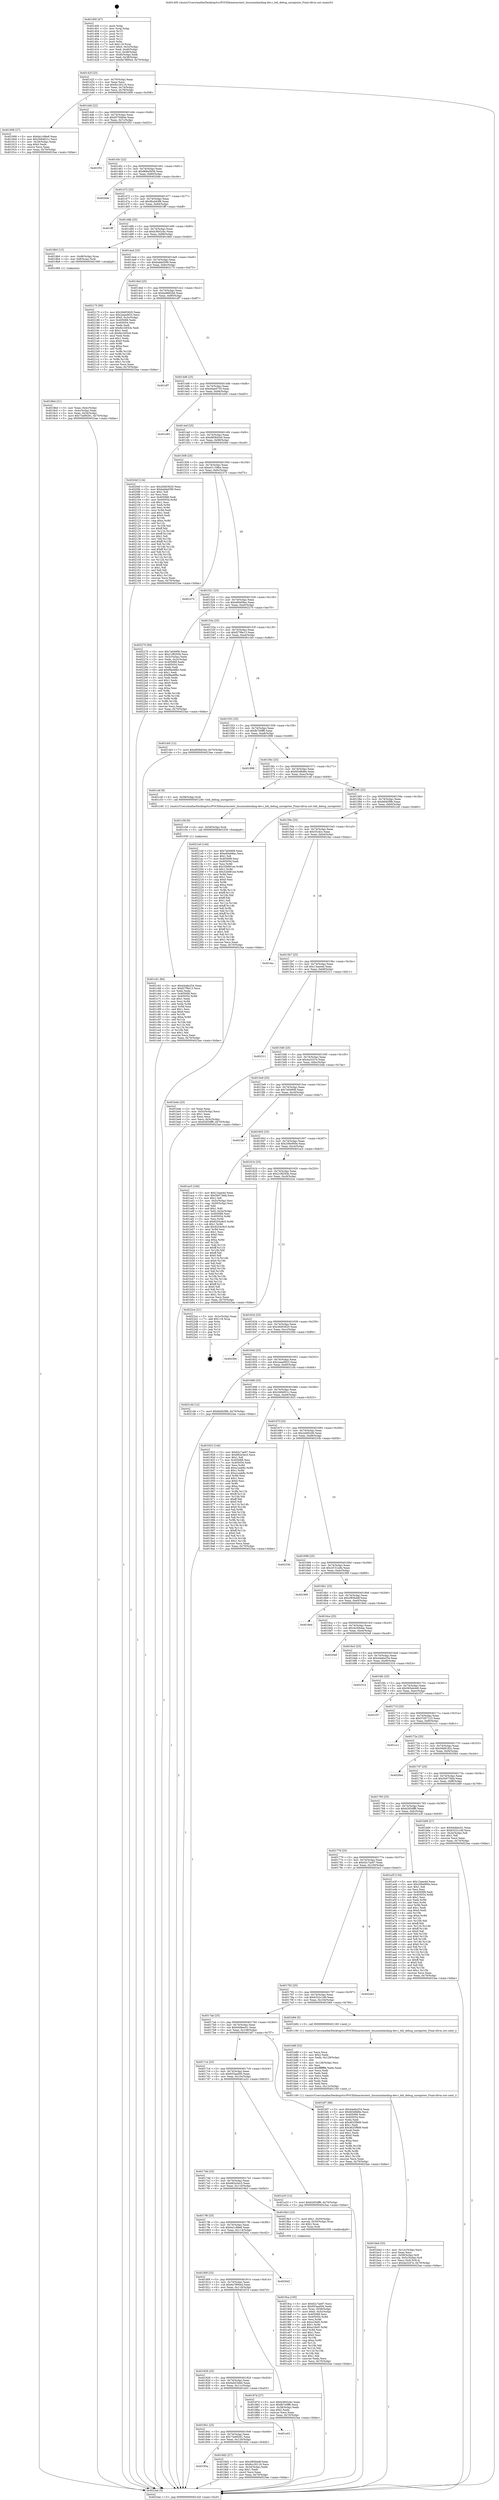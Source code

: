 digraph "0x401400" {
  label = "0x401400 (/mnt/c/Users/mathe/Desktop/tcc/POCII/binaries/extr_linuxmmbacking-dev.c_bdi_debug_unregister_Final-ollvm.out::main(0))"
  labelloc = "t"
  node[shape=record]

  Entry [label="",width=0.3,height=0.3,shape=circle,fillcolor=black,style=filled]
  "0x40142f" [label="{
     0x40142f [23]\l
     | [instrs]\l
     &nbsp;&nbsp;0x40142f \<+3\>: mov -0x70(%rbp),%eax\l
     &nbsp;&nbsp;0x401432 \<+2\>: mov %eax,%ecx\l
     &nbsp;&nbsp;0x401434 \<+6\>: sub $0x8cc30116,%ecx\l
     &nbsp;&nbsp;0x40143a \<+3\>: mov %eax,-0x74(%rbp)\l
     &nbsp;&nbsp;0x40143d \<+3\>: mov %ecx,-0x78(%rbp)\l
     &nbsp;&nbsp;0x401440 \<+6\>: je 0000000000401908 \<main+0x508\>\l
  }"]
  "0x401908" [label="{
     0x401908 [27]\l
     | [instrs]\l
     &nbsp;&nbsp;0x401908 \<+5\>: mov $0x6a1c98e8,%eax\l
     &nbsp;&nbsp;0x40190d \<+5\>: mov $0x2b84651c,%ecx\l
     &nbsp;&nbsp;0x401912 \<+3\>: mov -0x34(%rbp),%edx\l
     &nbsp;&nbsp;0x401915 \<+3\>: cmp $0x0,%edx\l
     &nbsp;&nbsp;0x401918 \<+3\>: cmove %ecx,%eax\l
     &nbsp;&nbsp;0x40191b \<+3\>: mov %eax,-0x70(%rbp)\l
     &nbsp;&nbsp;0x40191e \<+5\>: jmp 00000000004023ae \<main+0xfae\>\l
  }"]
  "0x401446" [label="{
     0x401446 [22]\l
     | [instrs]\l
     &nbsp;&nbsp;0x401446 \<+5\>: jmp 000000000040144b \<main+0x4b\>\l
     &nbsp;&nbsp;0x40144b \<+3\>: mov -0x74(%rbp),%eax\l
     &nbsp;&nbsp;0x40144e \<+5\>: sub $0x9570d64e,%eax\l
     &nbsp;&nbsp;0x401453 \<+3\>: mov %eax,-0x7c(%rbp)\l
     &nbsp;&nbsp;0x401456 \<+6\>: je 0000000000401f52 \<main+0xb52\>\l
  }"]
  Exit [label="",width=0.3,height=0.3,shape=circle,fillcolor=black,style=filled,peripheries=2]
  "0x401f52" [label="{
     0x401f52\l
  }", style=dashed]
  "0x40145c" [label="{
     0x40145c [22]\l
     | [instrs]\l
     &nbsp;&nbsp;0x40145c \<+5\>: jmp 0000000000401461 \<main+0x61\>\l
     &nbsp;&nbsp;0x401461 \<+3\>: mov -0x74(%rbp),%eax\l
     &nbsp;&nbsp;0x401464 \<+5\>: sub $0x968a5656,%eax\l
     &nbsp;&nbsp;0x401469 \<+3\>: mov %eax,-0x80(%rbp)\l
     &nbsp;&nbsp;0x40146c \<+6\>: je 00000000004020de \<main+0xcde\>\l
  }"]
  "0x401c61" [label="{
     0x401c61 [84]\l
     | [instrs]\l
     &nbsp;&nbsp;0x401c61 \<+5\>: mov $0x44a6a254,%eax\l
     &nbsp;&nbsp;0x401c66 \<+5\>: mov $0xf27f6e13,%ecx\l
     &nbsp;&nbsp;0x401c6b \<+2\>: xor %edx,%edx\l
     &nbsp;&nbsp;0x401c6d \<+7\>: mov 0x405068,%esi\l
     &nbsp;&nbsp;0x401c74 \<+8\>: mov 0x405054,%r8d\l
     &nbsp;&nbsp;0x401c7c \<+3\>: sub $0x1,%edx\l
     &nbsp;&nbsp;0x401c7f \<+3\>: mov %esi,%r9d\l
     &nbsp;&nbsp;0x401c82 \<+3\>: add %edx,%r9d\l
     &nbsp;&nbsp;0x401c85 \<+4\>: imul %r9d,%esi\l
     &nbsp;&nbsp;0x401c89 \<+3\>: and $0x1,%esi\l
     &nbsp;&nbsp;0x401c8c \<+3\>: cmp $0x0,%esi\l
     &nbsp;&nbsp;0x401c8f \<+4\>: sete %r10b\l
     &nbsp;&nbsp;0x401c93 \<+4\>: cmp $0xa,%r8d\l
     &nbsp;&nbsp;0x401c97 \<+4\>: setl %r11b\l
     &nbsp;&nbsp;0x401c9b \<+3\>: mov %r10b,%bl\l
     &nbsp;&nbsp;0x401c9e \<+3\>: and %r11b,%bl\l
     &nbsp;&nbsp;0x401ca1 \<+3\>: xor %r11b,%r10b\l
     &nbsp;&nbsp;0x401ca4 \<+3\>: or %r10b,%bl\l
     &nbsp;&nbsp;0x401ca7 \<+3\>: test $0x1,%bl\l
     &nbsp;&nbsp;0x401caa \<+3\>: cmovne %ecx,%eax\l
     &nbsp;&nbsp;0x401cad \<+3\>: mov %eax,-0x70(%rbp)\l
     &nbsp;&nbsp;0x401cb0 \<+5\>: jmp 00000000004023ae \<main+0xfae\>\l
  }"]
  "0x4020de" [label="{
     0x4020de\l
  }", style=dashed]
  "0x401472" [label="{
     0x401472 [25]\l
     | [instrs]\l
     &nbsp;&nbsp;0x401472 \<+5\>: jmp 0000000000401477 \<main+0x77\>\l
     &nbsp;&nbsp;0x401477 \<+3\>: mov -0x74(%rbp),%eax\l
     &nbsp;&nbsp;0x40147a \<+5\>: sub $0x9bcb64f6,%eax\l
     &nbsp;&nbsp;0x40147f \<+6\>: mov %eax,-0x84(%rbp)\l
     &nbsp;&nbsp;0x401485 \<+6\>: je 0000000000401fff \<main+0xbff\>\l
  }"]
  "0x401c58" [label="{
     0x401c58 [9]\l
     | [instrs]\l
     &nbsp;&nbsp;0x401c58 \<+4\>: mov -0x58(%rbp),%rdi\l
     &nbsp;&nbsp;0x401c5c \<+5\>: call 0000000000401030 \<free@plt\>\l
     | [calls]\l
     &nbsp;&nbsp;0x401030 \{1\} (unknown)\l
  }"]
  "0x401fff" [label="{
     0x401fff\l
  }", style=dashed]
  "0x40148b" [label="{
     0x40148b [25]\l
     | [instrs]\l
     &nbsp;&nbsp;0x40148b \<+5\>: jmp 0000000000401490 \<main+0x90\>\l
     &nbsp;&nbsp;0x401490 \<+3\>: mov -0x74(%rbp),%eax\l
     &nbsp;&nbsp;0x401493 \<+5\>: sub $0xb3602cbc,%eax\l
     &nbsp;&nbsp;0x401498 \<+6\>: mov %eax,-0x88(%rbp)\l
     &nbsp;&nbsp;0x40149e \<+6\>: je 00000000004018b0 \<main+0x4b0\>\l
  }"]
  "0x401bbd" [label="{
     0x401bbd [33]\l
     | [instrs]\l
     &nbsp;&nbsp;0x401bbd \<+6\>: mov -0x12c(%rbp),%ecx\l
     &nbsp;&nbsp;0x401bc3 \<+3\>: imul %eax,%ecx\l
     &nbsp;&nbsp;0x401bc6 \<+4\>: mov -0x58(%rbp),%r8\l
     &nbsp;&nbsp;0x401bca \<+4\>: movslq -0x5c(%rbp),%r9\l
     &nbsp;&nbsp;0x401bce \<+4\>: mov %ecx,(%r8,%r9,4)\l
     &nbsp;&nbsp;0x401bd2 \<+7\>: movl $0x4a3247e,-0x70(%rbp)\l
     &nbsp;&nbsp;0x401bd9 \<+5\>: jmp 00000000004023ae \<main+0xfae\>\l
  }"]
  "0x4018b0" [label="{
     0x4018b0 [13]\l
     | [instrs]\l
     &nbsp;&nbsp;0x4018b0 \<+4\>: mov -0x48(%rbp),%rax\l
     &nbsp;&nbsp;0x4018b4 \<+4\>: mov 0x8(%rax),%rdi\l
     &nbsp;&nbsp;0x4018b8 \<+5\>: call 0000000000401060 \<atoi@plt\>\l
     | [calls]\l
     &nbsp;&nbsp;0x401060 \{1\} (unknown)\l
  }"]
  "0x4014a4" [label="{
     0x4014a4 [25]\l
     | [instrs]\l
     &nbsp;&nbsp;0x4014a4 \<+5\>: jmp 00000000004014a9 \<main+0xa9\>\l
     &nbsp;&nbsp;0x4014a9 \<+3\>: mov -0x74(%rbp),%eax\l
     &nbsp;&nbsp;0x4014ac \<+5\>: sub $0xbabbd399,%eax\l
     &nbsp;&nbsp;0x4014b1 \<+6\>: mov %eax,-0x8c(%rbp)\l
     &nbsp;&nbsp;0x4014b7 \<+6\>: je 0000000000402175 \<main+0xd75\>\l
  }"]
  "0x401b89" [label="{
     0x401b89 [52]\l
     | [instrs]\l
     &nbsp;&nbsp;0x401b89 \<+2\>: xor %ecx,%ecx\l
     &nbsp;&nbsp;0x401b8b \<+5\>: mov $0x2,%edx\l
     &nbsp;&nbsp;0x401b90 \<+6\>: mov %edx,-0x128(%rbp)\l
     &nbsp;&nbsp;0x401b96 \<+1\>: cltd\l
     &nbsp;&nbsp;0x401b97 \<+6\>: mov -0x128(%rbp),%esi\l
     &nbsp;&nbsp;0x401b9d \<+2\>: idiv %esi\l
     &nbsp;&nbsp;0x401b9f \<+6\>: imul $0xfffffffe,%edx,%edx\l
     &nbsp;&nbsp;0x401ba5 \<+2\>: mov %ecx,%edi\l
     &nbsp;&nbsp;0x401ba7 \<+2\>: sub %edx,%edi\l
     &nbsp;&nbsp;0x401ba9 \<+2\>: mov %ecx,%edx\l
     &nbsp;&nbsp;0x401bab \<+3\>: sub $0x1,%edx\l
     &nbsp;&nbsp;0x401bae \<+2\>: add %edx,%edi\l
     &nbsp;&nbsp;0x401bb0 \<+2\>: sub %edi,%ecx\l
     &nbsp;&nbsp;0x401bb2 \<+6\>: mov %ecx,-0x12c(%rbp)\l
     &nbsp;&nbsp;0x401bb8 \<+5\>: call 0000000000401160 \<next_i\>\l
     | [calls]\l
     &nbsp;&nbsp;0x401160 \{1\} (/mnt/c/Users/mathe/Desktop/tcc/POCII/binaries/extr_linuxmmbacking-dev.c_bdi_debug_unregister_Final-ollvm.out::next_i)\l
  }"]
  "0x402175" [label="{
     0x402175 [95]\l
     | [instrs]\l
     &nbsp;&nbsp;0x402175 \<+5\>: mov $0x26d03620,%eax\l
     &nbsp;&nbsp;0x40217a \<+5\>: mov $0x2aaed923,%ecx\l
     &nbsp;&nbsp;0x40217f \<+7\>: movl $0x0,-0x3c(%rbp)\l
     &nbsp;&nbsp;0x402186 \<+7\>: mov 0x405068,%edx\l
     &nbsp;&nbsp;0x40218d \<+7\>: mov 0x405054,%esi\l
     &nbsp;&nbsp;0x402194 \<+2\>: mov %edx,%edi\l
     &nbsp;&nbsp;0x402196 \<+6\>: add $0x8e1b93cb,%edi\l
     &nbsp;&nbsp;0x40219c \<+3\>: sub $0x1,%edi\l
     &nbsp;&nbsp;0x40219f \<+6\>: sub $0x8e1b93cb,%edi\l
     &nbsp;&nbsp;0x4021a5 \<+3\>: imul %edi,%edx\l
     &nbsp;&nbsp;0x4021a8 \<+3\>: and $0x1,%edx\l
     &nbsp;&nbsp;0x4021ab \<+3\>: cmp $0x0,%edx\l
     &nbsp;&nbsp;0x4021ae \<+4\>: sete %r8b\l
     &nbsp;&nbsp;0x4021b2 \<+3\>: cmp $0xa,%esi\l
     &nbsp;&nbsp;0x4021b5 \<+4\>: setl %r9b\l
     &nbsp;&nbsp;0x4021b9 \<+3\>: mov %r8b,%r10b\l
     &nbsp;&nbsp;0x4021bc \<+3\>: and %r9b,%r10b\l
     &nbsp;&nbsp;0x4021bf \<+3\>: xor %r9b,%r8b\l
     &nbsp;&nbsp;0x4021c2 \<+3\>: or %r8b,%r10b\l
     &nbsp;&nbsp;0x4021c5 \<+4\>: test $0x1,%r10b\l
     &nbsp;&nbsp;0x4021c9 \<+3\>: cmovne %ecx,%eax\l
     &nbsp;&nbsp;0x4021cc \<+3\>: mov %eax,-0x70(%rbp)\l
     &nbsp;&nbsp;0x4021cf \<+5\>: jmp 00000000004023ae \<main+0xfae\>\l
  }"]
  "0x4014bd" [label="{
     0x4014bd [25]\l
     | [instrs]\l
     &nbsp;&nbsp;0x4014bd \<+5\>: jmp 00000000004014c2 \<main+0xc2\>\l
     &nbsp;&nbsp;0x4014c2 \<+3\>: mov -0x74(%rbp),%eax\l
     &nbsp;&nbsp;0x4014c5 \<+5\>: sub $0xbe9682b6,%eax\l
     &nbsp;&nbsp;0x4014ca \<+6\>: mov %eax,-0x90(%rbp)\l
     &nbsp;&nbsp;0x4014d0 \<+6\>: je 0000000000401df7 \<main+0x9f7\>\l
  }"]
  "0x4019ca" [label="{
     0x4019ca [105]\l
     | [instrs]\l
     &nbsp;&nbsp;0x4019ca \<+5\>: mov $0x62c7ae97,%ecx\l
     &nbsp;&nbsp;0x4019cf \<+5\>: mov $0x653aa000,%edx\l
     &nbsp;&nbsp;0x4019d4 \<+4\>: mov %rax,-0x58(%rbp)\l
     &nbsp;&nbsp;0x4019d8 \<+7\>: movl $0x0,-0x5c(%rbp)\l
     &nbsp;&nbsp;0x4019df \<+7\>: mov 0x405068,%esi\l
     &nbsp;&nbsp;0x4019e6 \<+8\>: mov 0x405054,%r8d\l
     &nbsp;&nbsp;0x4019ee \<+3\>: mov %esi,%r9d\l
     &nbsp;&nbsp;0x4019f1 \<+7\>: sub $0xa1f4d5,%r9d\l
     &nbsp;&nbsp;0x4019f8 \<+4\>: sub $0x1,%r9d\l
     &nbsp;&nbsp;0x4019fc \<+7\>: add $0xa1f4d5,%r9d\l
     &nbsp;&nbsp;0x401a03 \<+4\>: imul %r9d,%esi\l
     &nbsp;&nbsp;0x401a07 \<+3\>: and $0x1,%esi\l
     &nbsp;&nbsp;0x401a0a \<+3\>: cmp $0x0,%esi\l
     &nbsp;&nbsp;0x401a0d \<+4\>: sete %r10b\l
     &nbsp;&nbsp;0x401a11 \<+4\>: cmp $0xa,%r8d\l
     &nbsp;&nbsp;0x401a15 \<+4\>: setl %r11b\l
     &nbsp;&nbsp;0x401a19 \<+3\>: mov %r10b,%bl\l
     &nbsp;&nbsp;0x401a1c \<+3\>: and %r11b,%bl\l
     &nbsp;&nbsp;0x401a1f \<+3\>: xor %r11b,%r10b\l
     &nbsp;&nbsp;0x401a22 \<+3\>: or %r10b,%bl\l
     &nbsp;&nbsp;0x401a25 \<+3\>: test $0x1,%bl\l
     &nbsp;&nbsp;0x401a28 \<+3\>: cmovne %edx,%ecx\l
     &nbsp;&nbsp;0x401a2b \<+3\>: mov %ecx,-0x70(%rbp)\l
     &nbsp;&nbsp;0x401a2e \<+5\>: jmp 00000000004023ae \<main+0xfae\>\l
  }"]
  "0x401df7" [label="{
     0x401df7\l
  }", style=dashed]
  "0x4014d6" [label="{
     0x4014d6 [25]\l
     | [instrs]\l
     &nbsp;&nbsp;0x4014d6 \<+5\>: jmp 00000000004014db \<main+0xdb\>\l
     &nbsp;&nbsp;0x4014db \<+3\>: mov -0x74(%rbp),%eax\l
     &nbsp;&nbsp;0x4014de \<+5\>: sub $0xd4aed735,%eax\l
     &nbsp;&nbsp;0x4014e3 \<+6\>: mov %eax,-0x94(%rbp)\l
     &nbsp;&nbsp;0x4014e9 \<+6\>: je 0000000000401e93 \<main+0xa93\>\l
  }"]
  "0x40185a" [label="{
     0x40185a\l
  }", style=dashed]
  "0x401e93" [label="{
     0x401e93\l
  }", style=dashed]
  "0x4014ef" [label="{
     0x4014ef [25]\l
     | [instrs]\l
     &nbsp;&nbsp;0x4014ef \<+5\>: jmp 00000000004014f4 \<main+0xf4\>\l
     &nbsp;&nbsp;0x4014f4 \<+3\>: mov -0x74(%rbp),%eax\l
     &nbsp;&nbsp;0x4014f7 \<+5\>: sub $0xd958d344,%eax\l
     &nbsp;&nbsp;0x4014fc \<+6\>: mov %eax,-0x98(%rbp)\l
     &nbsp;&nbsp;0x401502 \<+6\>: je 00000000004020ef \<main+0xcef\>\l
  }"]
  "0x4018d2" [label="{
     0x4018d2 [27]\l
     | [instrs]\l
     &nbsp;&nbsp;0x4018d2 \<+5\>: mov $0x2f65bddf,%eax\l
     &nbsp;&nbsp;0x4018d7 \<+5\>: mov $0x8cc30116,%ecx\l
     &nbsp;&nbsp;0x4018dc \<+3\>: mov -0x34(%rbp),%edx\l
     &nbsp;&nbsp;0x4018df \<+3\>: cmp $0x1,%edx\l
     &nbsp;&nbsp;0x4018e2 \<+3\>: cmovl %ecx,%eax\l
     &nbsp;&nbsp;0x4018e5 \<+3\>: mov %eax,-0x70(%rbp)\l
     &nbsp;&nbsp;0x4018e8 \<+5\>: jmp 00000000004023ae \<main+0xfae\>\l
  }"]
  "0x4020ef" [label="{
     0x4020ef [134]\l
     | [instrs]\l
     &nbsp;&nbsp;0x4020ef \<+5\>: mov $0x26d03620,%eax\l
     &nbsp;&nbsp;0x4020f4 \<+5\>: mov $0xbabbd399,%ecx\l
     &nbsp;&nbsp;0x4020f9 \<+2\>: mov $0x1,%dl\l
     &nbsp;&nbsp;0x4020fb \<+2\>: xor %esi,%esi\l
     &nbsp;&nbsp;0x4020fd \<+7\>: mov 0x405068,%edi\l
     &nbsp;&nbsp;0x402104 \<+8\>: mov 0x405054,%r8d\l
     &nbsp;&nbsp;0x40210c \<+3\>: sub $0x1,%esi\l
     &nbsp;&nbsp;0x40210f \<+3\>: mov %edi,%r9d\l
     &nbsp;&nbsp;0x402112 \<+3\>: add %esi,%r9d\l
     &nbsp;&nbsp;0x402115 \<+4\>: imul %r9d,%edi\l
     &nbsp;&nbsp;0x402119 \<+3\>: and $0x1,%edi\l
     &nbsp;&nbsp;0x40211c \<+3\>: cmp $0x0,%edi\l
     &nbsp;&nbsp;0x40211f \<+4\>: sete %r10b\l
     &nbsp;&nbsp;0x402123 \<+4\>: cmp $0xa,%r8d\l
     &nbsp;&nbsp;0x402127 \<+4\>: setl %r11b\l
     &nbsp;&nbsp;0x40212b \<+3\>: mov %r10b,%bl\l
     &nbsp;&nbsp;0x40212e \<+3\>: xor $0xff,%bl\l
     &nbsp;&nbsp;0x402131 \<+3\>: mov %r11b,%r14b\l
     &nbsp;&nbsp;0x402134 \<+4\>: xor $0xff,%r14b\l
     &nbsp;&nbsp;0x402138 \<+3\>: xor $0x1,%dl\l
     &nbsp;&nbsp;0x40213b \<+3\>: mov %bl,%r15b\l
     &nbsp;&nbsp;0x40213e \<+4\>: and $0xff,%r15b\l
     &nbsp;&nbsp;0x402142 \<+3\>: and %dl,%r10b\l
     &nbsp;&nbsp;0x402145 \<+3\>: mov %r14b,%r12b\l
     &nbsp;&nbsp;0x402148 \<+4\>: and $0xff,%r12b\l
     &nbsp;&nbsp;0x40214c \<+3\>: and %dl,%r11b\l
     &nbsp;&nbsp;0x40214f \<+3\>: or %r10b,%r15b\l
     &nbsp;&nbsp;0x402152 \<+3\>: or %r11b,%r12b\l
     &nbsp;&nbsp;0x402155 \<+3\>: xor %r12b,%r15b\l
     &nbsp;&nbsp;0x402158 \<+3\>: or %r14b,%bl\l
     &nbsp;&nbsp;0x40215b \<+3\>: xor $0xff,%bl\l
     &nbsp;&nbsp;0x40215e \<+3\>: or $0x1,%dl\l
     &nbsp;&nbsp;0x402161 \<+2\>: and %dl,%bl\l
     &nbsp;&nbsp;0x402163 \<+3\>: or %bl,%r15b\l
     &nbsp;&nbsp;0x402166 \<+4\>: test $0x1,%r15b\l
     &nbsp;&nbsp;0x40216a \<+3\>: cmovne %ecx,%eax\l
     &nbsp;&nbsp;0x40216d \<+3\>: mov %eax,-0x70(%rbp)\l
     &nbsp;&nbsp;0x402170 \<+5\>: jmp 00000000004023ae \<main+0xfae\>\l
  }"]
  "0x401508" [label="{
     0x401508 [25]\l
     | [instrs]\l
     &nbsp;&nbsp;0x401508 \<+5\>: jmp 000000000040150d \<main+0x10d\>\l
     &nbsp;&nbsp;0x40150d \<+3\>: mov -0x74(%rbp),%eax\l
     &nbsp;&nbsp;0x401510 \<+5\>: sub $0xe01159be,%eax\l
     &nbsp;&nbsp;0x401515 \<+6\>: mov %eax,-0x9c(%rbp)\l
     &nbsp;&nbsp;0x40151b \<+6\>: je 0000000000402375 \<main+0xf75\>\l
  }"]
  "0x401841" [label="{
     0x401841 [25]\l
     | [instrs]\l
     &nbsp;&nbsp;0x401841 \<+5\>: jmp 0000000000401846 \<main+0x446\>\l
     &nbsp;&nbsp;0x401846 \<+3\>: mov -0x74(%rbp),%eax\l
     &nbsp;&nbsp;0x401849 \<+5\>: sub $0x73a99281,%eax\l
     &nbsp;&nbsp;0x40184e \<+6\>: mov %eax,-0x120(%rbp)\l
     &nbsp;&nbsp;0x401854 \<+6\>: je 00000000004018d2 \<main+0x4d2\>\l
  }"]
  "0x402375" [label="{
     0x402375\l
  }", style=dashed]
  "0x401521" [label="{
     0x401521 [25]\l
     | [instrs]\l
     &nbsp;&nbsp;0x401521 \<+5\>: jmp 0000000000401526 \<main+0x126\>\l
     &nbsp;&nbsp;0x401526 \<+3\>: mov -0x74(%rbp),%eax\l
     &nbsp;&nbsp;0x401529 \<+5\>: sub $0xe60e08ac,%eax\l
     &nbsp;&nbsp;0x40152e \<+6\>: mov %eax,-0xa0(%rbp)\l
     &nbsp;&nbsp;0x401534 \<+6\>: je 0000000000402270 \<main+0xe70\>\l
  }"]
  "0x401e03" [label="{
     0x401e03\l
  }", style=dashed]
  "0x402270" [label="{
     0x402270 [94]\l
     | [instrs]\l
     &nbsp;&nbsp;0x402270 \<+5\>: mov $0x7a04908,%eax\l
     &nbsp;&nbsp;0x402275 \<+5\>: mov $0x21f8293b,%ecx\l
     &nbsp;&nbsp;0x40227a \<+3\>: mov -0x3c(%rbp),%edx\l
     &nbsp;&nbsp;0x40227d \<+3\>: mov %edx,-0x2c(%rbp)\l
     &nbsp;&nbsp;0x402280 \<+7\>: mov 0x405068,%edx\l
     &nbsp;&nbsp;0x402287 \<+7\>: mov 0x405054,%esi\l
     &nbsp;&nbsp;0x40228e \<+2\>: mov %edx,%edi\l
     &nbsp;&nbsp;0x402290 \<+6\>: add $0xf8ae6fbc,%edi\l
     &nbsp;&nbsp;0x402296 \<+3\>: sub $0x1,%edi\l
     &nbsp;&nbsp;0x402299 \<+6\>: sub $0xf8ae6fbc,%edi\l
     &nbsp;&nbsp;0x40229f \<+3\>: imul %edi,%edx\l
     &nbsp;&nbsp;0x4022a2 \<+3\>: and $0x1,%edx\l
     &nbsp;&nbsp;0x4022a5 \<+3\>: cmp $0x0,%edx\l
     &nbsp;&nbsp;0x4022a8 \<+4\>: sete %r8b\l
     &nbsp;&nbsp;0x4022ac \<+3\>: cmp $0xa,%esi\l
     &nbsp;&nbsp;0x4022af \<+4\>: setl %r9b\l
     &nbsp;&nbsp;0x4022b3 \<+3\>: mov %r8b,%r10b\l
     &nbsp;&nbsp;0x4022b6 \<+3\>: and %r9b,%r10b\l
     &nbsp;&nbsp;0x4022b9 \<+3\>: xor %r9b,%r8b\l
     &nbsp;&nbsp;0x4022bc \<+3\>: or %r8b,%r10b\l
     &nbsp;&nbsp;0x4022bf \<+4\>: test $0x1,%r10b\l
     &nbsp;&nbsp;0x4022c3 \<+3\>: cmovne %ecx,%eax\l
     &nbsp;&nbsp;0x4022c6 \<+3\>: mov %eax,-0x70(%rbp)\l
     &nbsp;&nbsp;0x4022c9 \<+5\>: jmp 00000000004023ae \<main+0xfae\>\l
  }"]
  "0x40153a" [label="{
     0x40153a [25]\l
     | [instrs]\l
     &nbsp;&nbsp;0x40153a \<+5\>: jmp 000000000040153f \<main+0x13f\>\l
     &nbsp;&nbsp;0x40153f \<+3\>: mov -0x74(%rbp),%eax\l
     &nbsp;&nbsp;0x401542 \<+5\>: sub $0xf27f6e13,%eax\l
     &nbsp;&nbsp;0x401547 \<+6\>: mov %eax,-0xa4(%rbp)\l
     &nbsp;&nbsp;0x40154d \<+6\>: je 0000000000401cb5 \<main+0x8b5\>\l
  }"]
  "0x4018bd" [label="{
     0x4018bd [21]\l
     | [instrs]\l
     &nbsp;&nbsp;0x4018bd \<+3\>: mov %eax,-0x4c(%rbp)\l
     &nbsp;&nbsp;0x4018c0 \<+3\>: mov -0x4c(%rbp),%eax\l
     &nbsp;&nbsp;0x4018c3 \<+3\>: mov %eax,-0x34(%rbp)\l
     &nbsp;&nbsp;0x4018c6 \<+7\>: movl $0x73a99281,-0x70(%rbp)\l
     &nbsp;&nbsp;0x4018cd \<+5\>: jmp 00000000004023ae \<main+0xfae\>\l
  }"]
  "0x401cb5" [label="{
     0x401cb5 [12]\l
     | [instrs]\l
     &nbsp;&nbsp;0x401cb5 \<+7\>: movl $0xd958d344,-0x70(%rbp)\l
     &nbsp;&nbsp;0x401cbc \<+5\>: jmp 00000000004023ae \<main+0xfae\>\l
  }"]
  "0x401553" [label="{
     0x401553 [25]\l
     | [instrs]\l
     &nbsp;&nbsp;0x401553 \<+5\>: jmp 0000000000401558 \<main+0x158\>\l
     &nbsp;&nbsp;0x401558 \<+3\>: mov -0x74(%rbp),%eax\l
     &nbsp;&nbsp;0x40155b \<+5\>: sub $0xfb7e0ff6,%eax\l
     &nbsp;&nbsp;0x401560 \<+6\>: mov %eax,-0xa8(%rbp)\l
     &nbsp;&nbsp;0x401566 \<+6\>: je 0000000000401898 \<main+0x498\>\l
  }"]
  "0x401400" [label="{
     0x401400 [47]\l
     | [instrs]\l
     &nbsp;&nbsp;0x401400 \<+1\>: push %rbp\l
     &nbsp;&nbsp;0x401401 \<+3\>: mov %rsp,%rbp\l
     &nbsp;&nbsp;0x401404 \<+2\>: push %r15\l
     &nbsp;&nbsp;0x401406 \<+2\>: push %r14\l
     &nbsp;&nbsp;0x401408 \<+2\>: push %r13\l
     &nbsp;&nbsp;0x40140a \<+2\>: push %r12\l
     &nbsp;&nbsp;0x40140c \<+1\>: push %rbx\l
     &nbsp;&nbsp;0x40140d \<+7\>: sub $0x118,%rsp\l
     &nbsp;&nbsp;0x401414 \<+7\>: movl $0x0,-0x3c(%rbp)\l
     &nbsp;&nbsp;0x40141b \<+3\>: mov %edi,-0x40(%rbp)\l
     &nbsp;&nbsp;0x40141e \<+4\>: mov %rsi,-0x48(%rbp)\l
     &nbsp;&nbsp;0x401422 \<+3\>: mov -0x40(%rbp),%edi\l
     &nbsp;&nbsp;0x401425 \<+3\>: mov %edi,-0x38(%rbp)\l
     &nbsp;&nbsp;0x401428 \<+7\>: movl $0x6a7890e4,-0x70(%rbp)\l
  }"]
  "0x401898" [label="{
     0x401898\l
  }", style=dashed]
  "0x40156c" [label="{
     0x40156c [25]\l
     | [instrs]\l
     &nbsp;&nbsp;0x40156c \<+5\>: jmp 0000000000401571 \<main+0x171\>\l
     &nbsp;&nbsp;0x401571 \<+3\>: mov -0x74(%rbp),%eax\l
     &nbsp;&nbsp;0x401574 \<+5\>: sub $0xfd3d8d6e,%eax\l
     &nbsp;&nbsp;0x401579 \<+6\>: mov %eax,-0xac(%rbp)\l
     &nbsp;&nbsp;0x40157f \<+6\>: je 0000000000401c4f \<main+0x84f\>\l
  }"]
  "0x4023ae" [label="{
     0x4023ae [5]\l
     | [instrs]\l
     &nbsp;&nbsp;0x4023ae \<+5\>: jmp 000000000040142f \<main+0x2f\>\l
  }"]
  "0x401c4f" [label="{
     0x401c4f [9]\l
     | [instrs]\l
     &nbsp;&nbsp;0x401c4f \<+4\>: mov -0x58(%rbp),%rdi\l
     &nbsp;&nbsp;0x401c53 \<+5\>: call 0000000000401240 \<bdi_debug_unregister\>\l
     | [calls]\l
     &nbsp;&nbsp;0x401240 \{1\} (/mnt/c/Users/mathe/Desktop/tcc/POCII/binaries/extr_linuxmmbacking-dev.c_bdi_debug_unregister_Final-ollvm.out::bdi_debug_unregister)\l
  }"]
  "0x401585" [label="{
     0x401585 [25]\l
     | [instrs]\l
     &nbsp;&nbsp;0x401585 \<+5\>: jmp 000000000040158a \<main+0x18a\>\l
     &nbsp;&nbsp;0x40158a \<+3\>: mov -0x74(%rbp),%eax\l
     &nbsp;&nbsp;0x40158d \<+5\>: sub $0xfeb92f9b,%eax\l
     &nbsp;&nbsp;0x401592 \<+6\>: mov %eax,-0xb0(%rbp)\l
     &nbsp;&nbsp;0x401598 \<+6\>: je 00000000004021e0 \<main+0xde0\>\l
  }"]
  "0x401828" [label="{
     0x401828 [25]\l
     | [instrs]\l
     &nbsp;&nbsp;0x401828 \<+5\>: jmp 000000000040182d \<main+0x42d\>\l
     &nbsp;&nbsp;0x40182d \<+3\>: mov -0x74(%rbp),%eax\l
     &nbsp;&nbsp;0x401830 \<+5\>: sub $0x6eb53da0,%eax\l
     &nbsp;&nbsp;0x401835 \<+6\>: mov %eax,-0x11c(%rbp)\l
     &nbsp;&nbsp;0x40183b \<+6\>: je 0000000000401e03 \<main+0xa03\>\l
  }"]
  "0x4021e0" [label="{
     0x4021e0 [144]\l
     | [instrs]\l
     &nbsp;&nbsp;0x4021e0 \<+5\>: mov $0x7a04908,%eax\l
     &nbsp;&nbsp;0x4021e5 \<+5\>: mov $0xe60e08ac,%ecx\l
     &nbsp;&nbsp;0x4021ea \<+2\>: mov $0x1,%dl\l
     &nbsp;&nbsp;0x4021ec \<+7\>: mov 0x405068,%esi\l
     &nbsp;&nbsp;0x4021f3 \<+7\>: mov 0x405054,%edi\l
     &nbsp;&nbsp;0x4021fa \<+3\>: mov %esi,%r8d\l
     &nbsp;&nbsp;0x4021fd \<+7\>: add $0x32b681ee,%r8d\l
     &nbsp;&nbsp;0x402204 \<+4\>: sub $0x1,%r8d\l
     &nbsp;&nbsp;0x402208 \<+7\>: sub $0x32b681ee,%r8d\l
     &nbsp;&nbsp;0x40220f \<+4\>: imul %r8d,%esi\l
     &nbsp;&nbsp;0x402213 \<+3\>: and $0x1,%esi\l
     &nbsp;&nbsp;0x402216 \<+3\>: cmp $0x0,%esi\l
     &nbsp;&nbsp;0x402219 \<+4\>: sete %r9b\l
     &nbsp;&nbsp;0x40221d \<+3\>: cmp $0xa,%edi\l
     &nbsp;&nbsp;0x402220 \<+4\>: setl %r10b\l
     &nbsp;&nbsp;0x402224 \<+3\>: mov %r9b,%r11b\l
     &nbsp;&nbsp;0x402227 \<+4\>: xor $0xff,%r11b\l
     &nbsp;&nbsp;0x40222b \<+3\>: mov %r10b,%bl\l
     &nbsp;&nbsp;0x40222e \<+3\>: xor $0xff,%bl\l
     &nbsp;&nbsp;0x402231 \<+3\>: xor $0x1,%dl\l
     &nbsp;&nbsp;0x402234 \<+3\>: mov %r11b,%r14b\l
     &nbsp;&nbsp;0x402237 \<+4\>: and $0xff,%r14b\l
     &nbsp;&nbsp;0x40223b \<+3\>: and %dl,%r9b\l
     &nbsp;&nbsp;0x40223e \<+3\>: mov %bl,%r15b\l
     &nbsp;&nbsp;0x402241 \<+4\>: and $0xff,%r15b\l
     &nbsp;&nbsp;0x402245 \<+3\>: and %dl,%r10b\l
     &nbsp;&nbsp;0x402248 \<+3\>: or %r9b,%r14b\l
     &nbsp;&nbsp;0x40224b \<+3\>: or %r10b,%r15b\l
     &nbsp;&nbsp;0x40224e \<+3\>: xor %r15b,%r14b\l
     &nbsp;&nbsp;0x402251 \<+3\>: or %bl,%r11b\l
     &nbsp;&nbsp;0x402254 \<+4\>: xor $0xff,%r11b\l
     &nbsp;&nbsp;0x402258 \<+3\>: or $0x1,%dl\l
     &nbsp;&nbsp;0x40225b \<+3\>: and %dl,%r11b\l
     &nbsp;&nbsp;0x40225e \<+3\>: or %r11b,%r14b\l
     &nbsp;&nbsp;0x402261 \<+4\>: test $0x1,%r14b\l
     &nbsp;&nbsp;0x402265 \<+3\>: cmovne %ecx,%eax\l
     &nbsp;&nbsp;0x402268 \<+3\>: mov %eax,-0x70(%rbp)\l
     &nbsp;&nbsp;0x40226b \<+5\>: jmp 00000000004023ae \<main+0xfae\>\l
  }"]
  "0x40159e" [label="{
     0x40159e [25]\l
     | [instrs]\l
     &nbsp;&nbsp;0x40159e \<+5\>: jmp 00000000004015a3 \<main+0x1a3\>\l
     &nbsp;&nbsp;0x4015a3 \<+3\>: mov -0x74(%rbp),%eax\l
     &nbsp;&nbsp;0x4015a6 \<+5\>: sub $0x55cdcc,%eax\l
     &nbsp;&nbsp;0x4015ab \<+6\>: mov %eax,-0xb4(%rbp)\l
     &nbsp;&nbsp;0x4015b1 \<+6\>: je 0000000000401fac \<main+0xbac\>\l
  }"]
  "0x40187d" [label="{
     0x40187d [27]\l
     | [instrs]\l
     &nbsp;&nbsp;0x40187d \<+5\>: mov $0xb3602cbc,%eax\l
     &nbsp;&nbsp;0x401882 \<+5\>: mov $0xfb7e0ff6,%ecx\l
     &nbsp;&nbsp;0x401887 \<+3\>: mov -0x38(%rbp),%edx\l
     &nbsp;&nbsp;0x40188a \<+3\>: cmp $0x2,%edx\l
     &nbsp;&nbsp;0x40188d \<+3\>: cmovne %ecx,%eax\l
     &nbsp;&nbsp;0x401890 \<+3\>: mov %eax,-0x70(%rbp)\l
     &nbsp;&nbsp;0x401893 \<+5\>: jmp 00000000004023ae \<main+0xfae\>\l
  }"]
  "0x401fac" [label="{
     0x401fac\l
  }", style=dashed]
  "0x4015b7" [label="{
     0x4015b7 [25]\l
     | [instrs]\l
     &nbsp;&nbsp;0x4015b7 \<+5\>: jmp 00000000004015bc \<main+0x1bc\>\l
     &nbsp;&nbsp;0x4015bc \<+3\>: mov -0x74(%rbp),%eax\l
     &nbsp;&nbsp;0x4015bf \<+5\>: sub $0x13aee4d,%eax\l
     &nbsp;&nbsp;0x4015c4 \<+6\>: mov %eax,-0xb8(%rbp)\l
     &nbsp;&nbsp;0x4015ca \<+6\>: je 0000000000402311 \<main+0xf11\>\l
  }"]
  "0x40180f" [label="{
     0x40180f [25]\l
     | [instrs]\l
     &nbsp;&nbsp;0x40180f \<+5\>: jmp 0000000000401814 \<main+0x414\>\l
     &nbsp;&nbsp;0x401814 \<+3\>: mov -0x74(%rbp),%eax\l
     &nbsp;&nbsp;0x401817 \<+5\>: sub $0x6a7890e4,%eax\l
     &nbsp;&nbsp;0x40181c \<+6\>: mov %eax,-0x118(%rbp)\l
     &nbsp;&nbsp;0x401822 \<+6\>: je 000000000040187d \<main+0x47d\>\l
  }"]
  "0x402311" [label="{
     0x402311\l
  }", style=dashed]
  "0x4015d0" [label="{
     0x4015d0 [25]\l
     | [instrs]\l
     &nbsp;&nbsp;0x4015d0 \<+5\>: jmp 00000000004015d5 \<main+0x1d5\>\l
     &nbsp;&nbsp;0x4015d5 \<+3\>: mov -0x74(%rbp),%eax\l
     &nbsp;&nbsp;0x4015d8 \<+5\>: sub $0x4a3247e,%eax\l
     &nbsp;&nbsp;0x4015dd \<+6\>: mov %eax,-0xbc(%rbp)\l
     &nbsp;&nbsp;0x4015e3 \<+6\>: je 0000000000401bde \<main+0x7de\>\l
  }"]
  "0x4020d2" [label="{
     0x4020d2\l
  }", style=dashed]
  "0x401bde" [label="{
     0x401bde [25]\l
     | [instrs]\l
     &nbsp;&nbsp;0x401bde \<+2\>: xor %eax,%eax\l
     &nbsp;&nbsp;0x401be0 \<+3\>: mov -0x5c(%rbp),%ecx\l
     &nbsp;&nbsp;0x401be3 \<+3\>: sub $0x1,%eax\l
     &nbsp;&nbsp;0x401be6 \<+2\>: sub %eax,%ecx\l
     &nbsp;&nbsp;0x401be8 \<+3\>: mov %ecx,-0x5c(%rbp)\l
     &nbsp;&nbsp;0x401beb \<+7\>: movl $0x62654ff6,-0x70(%rbp)\l
     &nbsp;&nbsp;0x401bf2 \<+5\>: jmp 00000000004023ae \<main+0xfae\>\l
  }"]
  "0x4015e9" [label="{
     0x4015e9 [25]\l
     | [instrs]\l
     &nbsp;&nbsp;0x4015e9 \<+5\>: jmp 00000000004015ee \<main+0x1ee\>\l
     &nbsp;&nbsp;0x4015ee \<+3\>: mov -0x74(%rbp),%eax\l
     &nbsp;&nbsp;0x4015f1 \<+5\>: sub $0x7a04908,%eax\l
     &nbsp;&nbsp;0x4015f6 \<+6\>: mov %eax,-0xc0(%rbp)\l
     &nbsp;&nbsp;0x4015fc \<+6\>: je 00000000004023a7 \<main+0xfa7\>\l
  }"]
  "0x4017f6" [label="{
     0x4017f6 [25]\l
     | [instrs]\l
     &nbsp;&nbsp;0x4017f6 \<+5\>: jmp 00000000004017fb \<main+0x3fb\>\l
     &nbsp;&nbsp;0x4017fb \<+3\>: mov -0x74(%rbp),%eax\l
     &nbsp;&nbsp;0x4017fe \<+5\>: sub $0x6a1c98e8,%eax\l
     &nbsp;&nbsp;0x401803 \<+6\>: mov %eax,-0x114(%rbp)\l
     &nbsp;&nbsp;0x401809 \<+6\>: je 00000000004020d2 \<main+0xcd2\>\l
  }"]
  "0x4023a7" [label="{
     0x4023a7\l
  }", style=dashed]
  "0x401602" [label="{
     0x401602 [25]\l
     | [instrs]\l
     &nbsp;&nbsp;0x401602 \<+5\>: jmp 0000000000401607 \<main+0x207\>\l
     &nbsp;&nbsp;0x401607 \<+3\>: mov -0x74(%rbp),%eax\l
     &nbsp;&nbsp;0x40160a \<+5\>: sub $0x206e900e,%eax\l
     &nbsp;&nbsp;0x40160f \<+6\>: mov %eax,-0xc4(%rbp)\l
     &nbsp;&nbsp;0x401615 \<+6\>: je 0000000000401ac5 \<main+0x6c5\>\l
  }"]
  "0x4019b3" [label="{
     0x4019b3 [23]\l
     | [instrs]\l
     &nbsp;&nbsp;0x4019b3 \<+7\>: movl $0x1,-0x50(%rbp)\l
     &nbsp;&nbsp;0x4019ba \<+4\>: movslq -0x50(%rbp),%rax\l
     &nbsp;&nbsp;0x4019be \<+4\>: shl $0x2,%rax\l
     &nbsp;&nbsp;0x4019c2 \<+3\>: mov %rax,%rdi\l
     &nbsp;&nbsp;0x4019c5 \<+5\>: call 0000000000401050 \<malloc@plt\>\l
     | [calls]\l
     &nbsp;&nbsp;0x401050 \{1\} (unknown)\l
  }"]
  "0x401ac5" [label="{
     0x401ac5 [164]\l
     | [instrs]\l
     &nbsp;&nbsp;0x401ac5 \<+5\>: mov $0x13aee4d,%eax\l
     &nbsp;&nbsp;0x401aca \<+5\>: mov $0x5b073bfa,%ecx\l
     &nbsp;&nbsp;0x401acf \<+2\>: mov $0x1,%dl\l
     &nbsp;&nbsp;0x401ad1 \<+3\>: mov -0x5c(%rbp),%esi\l
     &nbsp;&nbsp;0x401ad4 \<+3\>: cmp -0x50(%rbp),%esi\l
     &nbsp;&nbsp;0x401ad7 \<+4\>: setl %dil\l
     &nbsp;&nbsp;0x401adb \<+4\>: and $0x1,%dil\l
     &nbsp;&nbsp;0x401adf \<+4\>: mov %dil,-0x2e(%rbp)\l
     &nbsp;&nbsp;0x401ae3 \<+7\>: mov 0x405068,%esi\l
     &nbsp;&nbsp;0x401aea \<+8\>: mov 0x405054,%r8d\l
     &nbsp;&nbsp;0x401af2 \<+3\>: mov %esi,%r9d\l
     &nbsp;&nbsp;0x401af5 \<+7\>: sub $0x8254c8c5,%r9d\l
     &nbsp;&nbsp;0x401afc \<+4\>: sub $0x1,%r9d\l
     &nbsp;&nbsp;0x401b00 \<+7\>: add $0x8254c8c5,%r9d\l
     &nbsp;&nbsp;0x401b07 \<+4\>: imul %r9d,%esi\l
     &nbsp;&nbsp;0x401b0b \<+3\>: and $0x1,%esi\l
     &nbsp;&nbsp;0x401b0e \<+3\>: cmp $0x0,%esi\l
     &nbsp;&nbsp;0x401b11 \<+4\>: sete %dil\l
     &nbsp;&nbsp;0x401b15 \<+4\>: cmp $0xa,%r8d\l
     &nbsp;&nbsp;0x401b19 \<+4\>: setl %r10b\l
     &nbsp;&nbsp;0x401b1d \<+3\>: mov %dil,%r11b\l
     &nbsp;&nbsp;0x401b20 \<+4\>: xor $0xff,%r11b\l
     &nbsp;&nbsp;0x401b24 \<+3\>: mov %r10b,%bl\l
     &nbsp;&nbsp;0x401b27 \<+3\>: xor $0xff,%bl\l
     &nbsp;&nbsp;0x401b2a \<+3\>: xor $0x0,%dl\l
     &nbsp;&nbsp;0x401b2d \<+3\>: mov %r11b,%r14b\l
     &nbsp;&nbsp;0x401b30 \<+4\>: and $0x0,%r14b\l
     &nbsp;&nbsp;0x401b34 \<+3\>: and %dl,%dil\l
     &nbsp;&nbsp;0x401b37 \<+3\>: mov %bl,%r15b\l
     &nbsp;&nbsp;0x401b3a \<+4\>: and $0x0,%r15b\l
     &nbsp;&nbsp;0x401b3e \<+3\>: and %dl,%r10b\l
     &nbsp;&nbsp;0x401b41 \<+3\>: or %dil,%r14b\l
     &nbsp;&nbsp;0x401b44 \<+3\>: or %r10b,%r15b\l
     &nbsp;&nbsp;0x401b47 \<+3\>: xor %r15b,%r14b\l
     &nbsp;&nbsp;0x401b4a \<+3\>: or %bl,%r11b\l
     &nbsp;&nbsp;0x401b4d \<+4\>: xor $0xff,%r11b\l
     &nbsp;&nbsp;0x401b51 \<+3\>: or $0x0,%dl\l
     &nbsp;&nbsp;0x401b54 \<+3\>: and %dl,%r11b\l
     &nbsp;&nbsp;0x401b57 \<+3\>: or %r11b,%r14b\l
     &nbsp;&nbsp;0x401b5a \<+4\>: test $0x1,%r14b\l
     &nbsp;&nbsp;0x401b5e \<+3\>: cmovne %ecx,%eax\l
     &nbsp;&nbsp;0x401b61 \<+3\>: mov %eax,-0x70(%rbp)\l
     &nbsp;&nbsp;0x401b64 \<+5\>: jmp 00000000004023ae \<main+0xfae\>\l
  }"]
  "0x40161b" [label="{
     0x40161b [25]\l
     | [instrs]\l
     &nbsp;&nbsp;0x40161b \<+5\>: jmp 0000000000401620 \<main+0x220\>\l
     &nbsp;&nbsp;0x401620 \<+3\>: mov -0x74(%rbp),%eax\l
     &nbsp;&nbsp;0x401623 \<+5\>: sub $0x21f8293b,%eax\l
     &nbsp;&nbsp;0x401628 \<+6\>: mov %eax,-0xc8(%rbp)\l
     &nbsp;&nbsp;0x40162e \<+6\>: je 00000000004022ce \<main+0xece\>\l
  }"]
  "0x4017dd" [label="{
     0x4017dd [25]\l
     | [instrs]\l
     &nbsp;&nbsp;0x4017dd \<+5\>: jmp 00000000004017e2 \<main+0x3e2\>\l
     &nbsp;&nbsp;0x4017e2 \<+3\>: mov -0x74(%rbp),%eax\l
     &nbsp;&nbsp;0x4017e5 \<+5\>: sub $0x682e3ec5,%eax\l
     &nbsp;&nbsp;0x4017ea \<+6\>: mov %eax,-0x110(%rbp)\l
     &nbsp;&nbsp;0x4017f0 \<+6\>: je 00000000004019b3 \<main+0x5b3\>\l
  }"]
  "0x4022ce" [label="{
     0x4022ce [21]\l
     | [instrs]\l
     &nbsp;&nbsp;0x4022ce \<+3\>: mov -0x2c(%rbp),%eax\l
     &nbsp;&nbsp;0x4022d1 \<+7\>: add $0x118,%rsp\l
     &nbsp;&nbsp;0x4022d8 \<+1\>: pop %rbx\l
     &nbsp;&nbsp;0x4022d9 \<+2\>: pop %r12\l
     &nbsp;&nbsp;0x4022db \<+2\>: pop %r13\l
     &nbsp;&nbsp;0x4022dd \<+2\>: pop %r14\l
     &nbsp;&nbsp;0x4022df \<+2\>: pop %r15\l
     &nbsp;&nbsp;0x4022e1 \<+1\>: pop %rbp\l
     &nbsp;&nbsp;0x4022e2 \<+1\>: ret\l
  }"]
  "0x401634" [label="{
     0x401634 [25]\l
     | [instrs]\l
     &nbsp;&nbsp;0x401634 \<+5\>: jmp 0000000000401639 \<main+0x239\>\l
     &nbsp;&nbsp;0x401639 \<+3\>: mov -0x74(%rbp),%eax\l
     &nbsp;&nbsp;0x40163c \<+5\>: sub $0x26d03620,%eax\l
     &nbsp;&nbsp;0x401641 \<+6\>: mov %eax,-0xcc(%rbp)\l
     &nbsp;&nbsp;0x401647 \<+6\>: je 0000000000402394 \<main+0xf94\>\l
  }"]
  "0x401a33" [label="{
     0x401a33 [12]\l
     | [instrs]\l
     &nbsp;&nbsp;0x401a33 \<+7\>: movl $0x62654ff6,-0x70(%rbp)\l
     &nbsp;&nbsp;0x401a3a \<+5\>: jmp 00000000004023ae \<main+0xfae\>\l
  }"]
  "0x402394" [label="{
     0x402394\l
  }", style=dashed]
  "0x40164d" [label="{
     0x40164d [25]\l
     | [instrs]\l
     &nbsp;&nbsp;0x40164d \<+5\>: jmp 0000000000401652 \<main+0x252\>\l
     &nbsp;&nbsp;0x401652 \<+3\>: mov -0x74(%rbp),%eax\l
     &nbsp;&nbsp;0x401655 \<+5\>: sub $0x2aaed923,%eax\l
     &nbsp;&nbsp;0x40165a \<+6\>: mov %eax,-0xd0(%rbp)\l
     &nbsp;&nbsp;0x401660 \<+6\>: je 00000000004021d4 \<main+0xdd4\>\l
  }"]
  "0x4017c4" [label="{
     0x4017c4 [25]\l
     | [instrs]\l
     &nbsp;&nbsp;0x4017c4 \<+5\>: jmp 00000000004017c9 \<main+0x3c9\>\l
     &nbsp;&nbsp;0x4017c9 \<+3\>: mov -0x74(%rbp),%eax\l
     &nbsp;&nbsp;0x4017cc \<+5\>: sub $0x653aa000,%eax\l
     &nbsp;&nbsp;0x4017d1 \<+6\>: mov %eax,-0x10c(%rbp)\l
     &nbsp;&nbsp;0x4017d7 \<+6\>: je 0000000000401a33 \<main+0x633\>\l
  }"]
  "0x4021d4" [label="{
     0x4021d4 [12]\l
     | [instrs]\l
     &nbsp;&nbsp;0x4021d4 \<+7\>: movl $0xfeb92f9b,-0x70(%rbp)\l
     &nbsp;&nbsp;0x4021db \<+5\>: jmp 00000000004023ae \<main+0xfae\>\l
  }"]
  "0x401666" [label="{
     0x401666 [25]\l
     | [instrs]\l
     &nbsp;&nbsp;0x401666 \<+5\>: jmp 000000000040166b \<main+0x26b\>\l
     &nbsp;&nbsp;0x40166b \<+3\>: mov -0x74(%rbp),%eax\l
     &nbsp;&nbsp;0x40166e \<+5\>: sub $0x2b84651c,%eax\l
     &nbsp;&nbsp;0x401673 \<+6\>: mov %eax,-0xd4(%rbp)\l
     &nbsp;&nbsp;0x401679 \<+6\>: je 0000000000401923 \<main+0x523\>\l
  }"]
  "0x401bf7" [label="{
     0x401bf7 [88]\l
     | [instrs]\l
     &nbsp;&nbsp;0x401bf7 \<+5\>: mov $0x44a6a254,%eax\l
     &nbsp;&nbsp;0x401bfc \<+5\>: mov $0xfd3d8d6e,%ecx\l
     &nbsp;&nbsp;0x401c01 \<+7\>: mov 0x405068,%edx\l
     &nbsp;&nbsp;0x401c08 \<+7\>: mov 0x405054,%esi\l
     &nbsp;&nbsp;0x401c0f \<+2\>: mov %edx,%edi\l
     &nbsp;&nbsp;0x401c11 \<+6\>: sub $0x4625f9d9,%edi\l
     &nbsp;&nbsp;0x401c17 \<+3\>: sub $0x1,%edi\l
     &nbsp;&nbsp;0x401c1a \<+6\>: add $0x4625f9d9,%edi\l
     &nbsp;&nbsp;0x401c20 \<+3\>: imul %edi,%edx\l
     &nbsp;&nbsp;0x401c23 \<+3\>: and $0x1,%edx\l
     &nbsp;&nbsp;0x401c26 \<+3\>: cmp $0x0,%edx\l
     &nbsp;&nbsp;0x401c29 \<+4\>: sete %r8b\l
     &nbsp;&nbsp;0x401c2d \<+3\>: cmp $0xa,%esi\l
     &nbsp;&nbsp;0x401c30 \<+4\>: setl %r9b\l
     &nbsp;&nbsp;0x401c34 \<+3\>: mov %r8b,%r10b\l
     &nbsp;&nbsp;0x401c37 \<+3\>: and %r9b,%r10b\l
     &nbsp;&nbsp;0x401c3a \<+3\>: xor %r9b,%r8b\l
     &nbsp;&nbsp;0x401c3d \<+3\>: or %r8b,%r10b\l
     &nbsp;&nbsp;0x401c40 \<+4\>: test $0x1,%r10b\l
     &nbsp;&nbsp;0x401c44 \<+3\>: cmovne %ecx,%eax\l
     &nbsp;&nbsp;0x401c47 \<+3\>: mov %eax,-0x70(%rbp)\l
     &nbsp;&nbsp;0x401c4a \<+5\>: jmp 00000000004023ae \<main+0xfae\>\l
  }"]
  "0x401923" [label="{
     0x401923 [144]\l
     | [instrs]\l
     &nbsp;&nbsp;0x401923 \<+5\>: mov $0x62c7ae97,%eax\l
     &nbsp;&nbsp;0x401928 \<+5\>: mov $0x682e3ec5,%ecx\l
     &nbsp;&nbsp;0x40192d \<+2\>: mov $0x1,%dl\l
     &nbsp;&nbsp;0x40192f \<+7\>: mov 0x405068,%esi\l
     &nbsp;&nbsp;0x401936 \<+7\>: mov 0x405054,%edi\l
     &nbsp;&nbsp;0x40193d \<+3\>: mov %esi,%r8d\l
     &nbsp;&nbsp;0x401940 \<+7\>: add $0xa1eab8c,%r8d\l
     &nbsp;&nbsp;0x401947 \<+4\>: sub $0x1,%r8d\l
     &nbsp;&nbsp;0x40194b \<+7\>: sub $0xa1eab8c,%r8d\l
     &nbsp;&nbsp;0x401952 \<+4\>: imul %r8d,%esi\l
     &nbsp;&nbsp;0x401956 \<+3\>: and $0x1,%esi\l
     &nbsp;&nbsp;0x401959 \<+3\>: cmp $0x0,%esi\l
     &nbsp;&nbsp;0x40195c \<+4\>: sete %r9b\l
     &nbsp;&nbsp;0x401960 \<+3\>: cmp $0xa,%edi\l
     &nbsp;&nbsp;0x401963 \<+4\>: setl %r10b\l
     &nbsp;&nbsp;0x401967 \<+3\>: mov %r9b,%r11b\l
     &nbsp;&nbsp;0x40196a \<+4\>: xor $0xff,%r11b\l
     &nbsp;&nbsp;0x40196e \<+3\>: mov %r10b,%bl\l
     &nbsp;&nbsp;0x401971 \<+3\>: xor $0xff,%bl\l
     &nbsp;&nbsp;0x401974 \<+3\>: xor $0x0,%dl\l
     &nbsp;&nbsp;0x401977 \<+3\>: mov %r11b,%r14b\l
     &nbsp;&nbsp;0x40197a \<+4\>: and $0x0,%r14b\l
     &nbsp;&nbsp;0x40197e \<+3\>: and %dl,%r9b\l
     &nbsp;&nbsp;0x401981 \<+3\>: mov %bl,%r15b\l
     &nbsp;&nbsp;0x401984 \<+4\>: and $0x0,%r15b\l
     &nbsp;&nbsp;0x401988 \<+3\>: and %dl,%r10b\l
     &nbsp;&nbsp;0x40198b \<+3\>: or %r9b,%r14b\l
     &nbsp;&nbsp;0x40198e \<+3\>: or %r10b,%r15b\l
     &nbsp;&nbsp;0x401991 \<+3\>: xor %r15b,%r14b\l
     &nbsp;&nbsp;0x401994 \<+3\>: or %bl,%r11b\l
     &nbsp;&nbsp;0x401997 \<+4\>: xor $0xff,%r11b\l
     &nbsp;&nbsp;0x40199b \<+3\>: or $0x0,%dl\l
     &nbsp;&nbsp;0x40199e \<+3\>: and %dl,%r11b\l
     &nbsp;&nbsp;0x4019a1 \<+3\>: or %r11b,%r14b\l
     &nbsp;&nbsp;0x4019a4 \<+4\>: test $0x1,%r14b\l
     &nbsp;&nbsp;0x4019a8 \<+3\>: cmovne %ecx,%eax\l
     &nbsp;&nbsp;0x4019ab \<+3\>: mov %eax,-0x70(%rbp)\l
     &nbsp;&nbsp;0x4019ae \<+5\>: jmp 00000000004023ae \<main+0xfae\>\l
  }"]
  "0x40167f" [label="{
     0x40167f [25]\l
     | [instrs]\l
     &nbsp;&nbsp;0x40167f \<+5\>: jmp 0000000000401684 \<main+0x284\>\l
     &nbsp;&nbsp;0x401684 \<+3\>: mov -0x74(%rbp),%eax\l
     &nbsp;&nbsp;0x401687 \<+5\>: sub $0x2efd5c06,%eax\l
     &nbsp;&nbsp;0x40168c \<+6\>: mov %eax,-0xd8(%rbp)\l
     &nbsp;&nbsp;0x401692 \<+6\>: je 000000000040233b \<main+0xf3b\>\l
  }"]
  "0x4017ab" [label="{
     0x4017ab [25]\l
     | [instrs]\l
     &nbsp;&nbsp;0x4017ab \<+5\>: jmp 00000000004017b0 \<main+0x3b0\>\l
     &nbsp;&nbsp;0x4017b0 \<+3\>: mov -0x74(%rbp),%eax\l
     &nbsp;&nbsp;0x4017b3 \<+5\>: sub $0x64dbec01,%eax\l
     &nbsp;&nbsp;0x4017b8 \<+6\>: mov %eax,-0x108(%rbp)\l
     &nbsp;&nbsp;0x4017be \<+6\>: je 0000000000401bf7 \<main+0x7f7\>\l
  }"]
  "0x40233b" [label="{
     0x40233b\l
  }", style=dashed]
  "0x401698" [label="{
     0x401698 [25]\l
     | [instrs]\l
     &nbsp;&nbsp;0x401698 \<+5\>: jmp 000000000040169d \<main+0x29d\>\l
     &nbsp;&nbsp;0x40169d \<+3\>: mov -0x74(%rbp),%eax\l
     &nbsp;&nbsp;0x4016a0 \<+5\>: sub $0x2f151a9e,%eax\l
     &nbsp;&nbsp;0x4016a5 \<+6\>: mov %eax,-0xdc(%rbp)\l
     &nbsp;&nbsp;0x4016ab \<+6\>: je 0000000000402369 \<main+0xf69\>\l
  }"]
  "0x401b84" [label="{
     0x401b84 [5]\l
     | [instrs]\l
     &nbsp;&nbsp;0x401b84 \<+5\>: call 0000000000401160 \<next_i\>\l
     | [calls]\l
     &nbsp;&nbsp;0x401160 \{1\} (/mnt/c/Users/mathe/Desktop/tcc/POCII/binaries/extr_linuxmmbacking-dev.c_bdi_debug_unregister_Final-ollvm.out::next_i)\l
  }"]
  "0x402369" [label="{
     0x402369\l
  }", style=dashed]
  "0x4016b1" [label="{
     0x4016b1 [25]\l
     | [instrs]\l
     &nbsp;&nbsp;0x4016b1 \<+5\>: jmp 00000000004016b6 \<main+0x2b6\>\l
     &nbsp;&nbsp;0x4016b6 \<+3\>: mov -0x74(%rbp),%eax\l
     &nbsp;&nbsp;0x4016b9 \<+5\>: sub $0x2f65bddf,%eax\l
     &nbsp;&nbsp;0x4016be \<+6\>: mov %eax,-0xe0(%rbp)\l
     &nbsp;&nbsp;0x4016c4 \<+6\>: je 00000000004018ed \<main+0x4ed\>\l
  }"]
  "0x401792" [label="{
     0x401792 [25]\l
     | [instrs]\l
     &nbsp;&nbsp;0x401792 \<+5\>: jmp 0000000000401797 \<main+0x397\>\l
     &nbsp;&nbsp;0x401797 \<+3\>: mov -0x74(%rbp),%eax\l
     &nbsp;&nbsp;0x40179a \<+5\>: sub $0x6322c1d9,%eax\l
     &nbsp;&nbsp;0x40179f \<+6\>: mov %eax,-0x104(%rbp)\l
     &nbsp;&nbsp;0x4017a5 \<+6\>: je 0000000000401b84 \<main+0x784\>\l
  }"]
  "0x4018ed" [label="{
     0x4018ed\l
  }", style=dashed]
  "0x4016ca" [label="{
     0x4016ca [25]\l
     | [instrs]\l
     &nbsp;&nbsp;0x4016ca \<+5\>: jmp 00000000004016cf \<main+0x2cf\>\l
     &nbsp;&nbsp;0x4016cf \<+3\>: mov -0x74(%rbp),%eax\l
     &nbsp;&nbsp;0x4016d2 \<+5\>: sub $0x3e30bdac,%eax\l
     &nbsp;&nbsp;0x4016d7 \<+6\>: mov %eax,-0xe4(%rbp)\l
     &nbsp;&nbsp;0x4016dd \<+6\>: je 00000000004020a8 \<main+0xca8\>\l
  }"]
  "0x4022e3" [label="{
     0x4022e3\l
  }", style=dashed]
  "0x4020a8" [label="{
     0x4020a8\l
  }", style=dashed]
  "0x4016e3" [label="{
     0x4016e3 [25]\l
     | [instrs]\l
     &nbsp;&nbsp;0x4016e3 \<+5\>: jmp 00000000004016e8 \<main+0x2e8\>\l
     &nbsp;&nbsp;0x4016e8 \<+3\>: mov -0x74(%rbp),%eax\l
     &nbsp;&nbsp;0x4016eb \<+5\>: sub $0x44a6a254,%eax\l
     &nbsp;&nbsp;0x4016f0 \<+6\>: mov %eax,-0xe8(%rbp)\l
     &nbsp;&nbsp;0x4016f6 \<+6\>: je 000000000040231d \<main+0xf1d\>\l
  }"]
  "0x401779" [label="{
     0x401779 [25]\l
     | [instrs]\l
     &nbsp;&nbsp;0x401779 \<+5\>: jmp 000000000040177e \<main+0x37e\>\l
     &nbsp;&nbsp;0x40177e \<+3\>: mov -0x74(%rbp),%eax\l
     &nbsp;&nbsp;0x401781 \<+5\>: sub $0x62c7ae97,%eax\l
     &nbsp;&nbsp;0x401786 \<+6\>: mov %eax,-0x100(%rbp)\l
     &nbsp;&nbsp;0x40178c \<+6\>: je 00000000004022e3 \<main+0xee3\>\l
  }"]
  "0x40231d" [label="{
     0x40231d\l
  }", style=dashed]
  "0x4016fc" [label="{
     0x4016fc [25]\l
     | [instrs]\l
     &nbsp;&nbsp;0x4016fc \<+5\>: jmp 0000000000401701 \<main+0x301\>\l
     &nbsp;&nbsp;0x401701 \<+3\>: mov -0x74(%rbp),%eax\l
     &nbsp;&nbsp;0x401704 \<+5\>: sub $0x565eb440,%eax\l
     &nbsp;&nbsp;0x401709 \<+6\>: mov %eax,-0xec(%rbp)\l
     &nbsp;&nbsp;0x40170f \<+6\>: je 0000000000401f37 \<main+0xb37\>\l
  }"]
  "0x401a3f" [label="{
     0x401a3f [134]\l
     | [instrs]\l
     &nbsp;&nbsp;0x401a3f \<+5\>: mov $0x13aee4d,%eax\l
     &nbsp;&nbsp;0x401a44 \<+5\>: mov $0x206e900e,%ecx\l
     &nbsp;&nbsp;0x401a49 \<+2\>: mov $0x1,%dl\l
     &nbsp;&nbsp;0x401a4b \<+2\>: xor %esi,%esi\l
     &nbsp;&nbsp;0x401a4d \<+7\>: mov 0x405068,%edi\l
     &nbsp;&nbsp;0x401a54 \<+8\>: mov 0x405054,%r8d\l
     &nbsp;&nbsp;0x401a5c \<+3\>: sub $0x1,%esi\l
     &nbsp;&nbsp;0x401a5f \<+3\>: mov %edi,%r9d\l
     &nbsp;&nbsp;0x401a62 \<+3\>: add %esi,%r9d\l
     &nbsp;&nbsp;0x401a65 \<+4\>: imul %r9d,%edi\l
     &nbsp;&nbsp;0x401a69 \<+3\>: and $0x1,%edi\l
     &nbsp;&nbsp;0x401a6c \<+3\>: cmp $0x0,%edi\l
     &nbsp;&nbsp;0x401a6f \<+4\>: sete %r10b\l
     &nbsp;&nbsp;0x401a73 \<+4\>: cmp $0xa,%r8d\l
     &nbsp;&nbsp;0x401a77 \<+4\>: setl %r11b\l
     &nbsp;&nbsp;0x401a7b \<+3\>: mov %r10b,%bl\l
     &nbsp;&nbsp;0x401a7e \<+3\>: xor $0xff,%bl\l
     &nbsp;&nbsp;0x401a81 \<+3\>: mov %r11b,%r14b\l
     &nbsp;&nbsp;0x401a84 \<+4\>: xor $0xff,%r14b\l
     &nbsp;&nbsp;0x401a88 \<+3\>: xor $0x0,%dl\l
     &nbsp;&nbsp;0x401a8b \<+3\>: mov %bl,%r15b\l
     &nbsp;&nbsp;0x401a8e \<+4\>: and $0x0,%r15b\l
     &nbsp;&nbsp;0x401a92 \<+3\>: and %dl,%r10b\l
     &nbsp;&nbsp;0x401a95 \<+3\>: mov %r14b,%r12b\l
     &nbsp;&nbsp;0x401a98 \<+4\>: and $0x0,%r12b\l
     &nbsp;&nbsp;0x401a9c \<+3\>: and %dl,%r11b\l
     &nbsp;&nbsp;0x401a9f \<+3\>: or %r10b,%r15b\l
     &nbsp;&nbsp;0x401aa2 \<+3\>: or %r11b,%r12b\l
     &nbsp;&nbsp;0x401aa5 \<+3\>: xor %r12b,%r15b\l
     &nbsp;&nbsp;0x401aa8 \<+3\>: or %r14b,%bl\l
     &nbsp;&nbsp;0x401aab \<+3\>: xor $0xff,%bl\l
     &nbsp;&nbsp;0x401aae \<+3\>: or $0x0,%dl\l
     &nbsp;&nbsp;0x401ab1 \<+2\>: and %dl,%bl\l
     &nbsp;&nbsp;0x401ab3 \<+3\>: or %bl,%r15b\l
     &nbsp;&nbsp;0x401ab6 \<+4\>: test $0x1,%r15b\l
     &nbsp;&nbsp;0x401aba \<+3\>: cmovne %ecx,%eax\l
     &nbsp;&nbsp;0x401abd \<+3\>: mov %eax,-0x70(%rbp)\l
     &nbsp;&nbsp;0x401ac0 \<+5\>: jmp 00000000004023ae \<main+0xfae\>\l
  }"]
  "0x401f37" [label="{
     0x401f37\l
  }", style=dashed]
  "0x401715" [label="{
     0x401715 [25]\l
     | [instrs]\l
     &nbsp;&nbsp;0x401715 \<+5\>: jmp 000000000040171a \<main+0x31a\>\l
     &nbsp;&nbsp;0x40171a \<+3\>: mov -0x74(%rbp),%eax\l
     &nbsp;&nbsp;0x40171d \<+5\>: sub $0x57d57123,%eax\l
     &nbsp;&nbsp;0x401722 \<+6\>: mov %eax,-0xf0(%rbp)\l
     &nbsp;&nbsp;0x401728 \<+6\>: je 0000000000401cc1 \<main+0x8c1\>\l
  }"]
  "0x401760" [label="{
     0x401760 [25]\l
     | [instrs]\l
     &nbsp;&nbsp;0x401760 \<+5\>: jmp 0000000000401765 \<main+0x365\>\l
     &nbsp;&nbsp;0x401765 \<+3\>: mov -0x74(%rbp),%eax\l
     &nbsp;&nbsp;0x401768 \<+5\>: sub $0x62654ff6,%eax\l
     &nbsp;&nbsp;0x40176d \<+6\>: mov %eax,-0xfc(%rbp)\l
     &nbsp;&nbsp;0x401773 \<+6\>: je 0000000000401a3f \<main+0x63f\>\l
  }"]
  "0x401cc1" [label="{
     0x401cc1\l
  }", style=dashed]
  "0x40172e" [label="{
     0x40172e [25]\l
     | [instrs]\l
     &nbsp;&nbsp;0x40172e \<+5\>: jmp 0000000000401733 \<main+0x333\>\l
     &nbsp;&nbsp;0x401733 \<+3\>: mov -0x74(%rbp),%eax\l
     &nbsp;&nbsp;0x401736 \<+5\>: sub $0x58d8182c,%eax\l
     &nbsp;&nbsp;0x40173b \<+6\>: mov %eax,-0xf4(%rbp)\l
     &nbsp;&nbsp;0x401741 \<+6\>: je 00000000004020b4 \<main+0xcb4\>\l
  }"]
  "0x401b69" [label="{
     0x401b69 [27]\l
     | [instrs]\l
     &nbsp;&nbsp;0x401b69 \<+5\>: mov $0x64dbec01,%eax\l
     &nbsp;&nbsp;0x401b6e \<+5\>: mov $0x6322c1d9,%ecx\l
     &nbsp;&nbsp;0x401b73 \<+3\>: mov -0x2e(%rbp),%dl\l
     &nbsp;&nbsp;0x401b76 \<+3\>: test $0x1,%dl\l
     &nbsp;&nbsp;0x401b79 \<+3\>: cmovne %ecx,%eax\l
     &nbsp;&nbsp;0x401b7c \<+3\>: mov %eax,-0x70(%rbp)\l
     &nbsp;&nbsp;0x401b7f \<+5\>: jmp 00000000004023ae \<main+0xfae\>\l
  }"]
  "0x4020b4" [label="{
     0x4020b4\l
  }", style=dashed]
  "0x401747" [label="{
     0x401747 [25]\l
     | [instrs]\l
     &nbsp;&nbsp;0x401747 \<+5\>: jmp 000000000040174c \<main+0x34c\>\l
     &nbsp;&nbsp;0x40174c \<+3\>: mov -0x74(%rbp),%eax\l
     &nbsp;&nbsp;0x40174f \<+5\>: sub $0x5b073bfa,%eax\l
     &nbsp;&nbsp;0x401754 \<+6\>: mov %eax,-0xf8(%rbp)\l
     &nbsp;&nbsp;0x40175a \<+6\>: je 0000000000401b69 \<main+0x769\>\l
  }"]
  Entry -> "0x401400" [label=" 1"]
  "0x40142f" -> "0x401908" [label=" 1"]
  "0x40142f" -> "0x401446" [label=" 23"]
  "0x4022ce" -> Exit [label=" 1"]
  "0x401446" -> "0x401f52" [label=" 0"]
  "0x401446" -> "0x40145c" [label=" 23"]
  "0x402270" -> "0x4023ae" [label=" 1"]
  "0x40145c" -> "0x4020de" [label=" 0"]
  "0x40145c" -> "0x401472" [label=" 23"]
  "0x4021e0" -> "0x4023ae" [label=" 1"]
  "0x401472" -> "0x401fff" [label=" 0"]
  "0x401472" -> "0x40148b" [label=" 23"]
  "0x4021d4" -> "0x4023ae" [label=" 1"]
  "0x40148b" -> "0x4018b0" [label=" 1"]
  "0x40148b" -> "0x4014a4" [label=" 22"]
  "0x402175" -> "0x4023ae" [label=" 1"]
  "0x4014a4" -> "0x402175" [label=" 1"]
  "0x4014a4" -> "0x4014bd" [label=" 21"]
  "0x4020ef" -> "0x4023ae" [label=" 1"]
  "0x4014bd" -> "0x401df7" [label=" 0"]
  "0x4014bd" -> "0x4014d6" [label=" 21"]
  "0x401cb5" -> "0x4023ae" [label=" 1"]
  "0x4014d6" -> "0x401e93" [label=" 0"]
  "0x4014d6" -> "0x4014ef" [label=" 21"]
  "0x401c61" -> "0x4023ae" [label=" 1"]
  "0x4014ef" -> "0x4020ef" [label=" 1"]
  "0x4014ef" -> "0x401508" [label=" 20"]
  "0x401c58" -> "0x401c61" [label=" 1"]
  "0x401508" -> "0x402375" [label=" 0"]
  "0x401508" -> "0x401521" [label=" 20"]
  "0x401bf7" -> "0x4023ae" [label=" 1"]
  "0x401521" -> "0x402270" [label=" 1"]
  "0x401521" -> "0x40153a" [label=" 19"]
  "0x401bde" -> "0x4023ae" [label=" 1"]
  "0x40153a" -> "0x401cb5" [label=" 1"]
  "0x40153a" -> "0x401553" [label=" 18"]
  "0x401b89" -> "0x401bbd" [label=" 1"]
  "0x401553" -> "0x401898" [label=" 0"]
  "0x401553" -> "0x40156c" [label=" 18"]
  "0x401b84" -> "0x401b89" [label=" 1"]
  "0x40156c" -> "0x401c4f" [label=" 1"]
  "0x40156c" -> "0x401585" [label=" 17"]
  "0x401b69" -> "0x4023ae" [label=" 2"]
  "0x401585" -> "0x4021e0" [label=" 1"]
  "0x401585" -> "0x40159e" [label=" 16"]
  "0x401ac5" -> "0x4023ae" [label=" 2"]
  "0x40159e" -> "0x401fac" [label=" 0"]
  "0x40159e" -> "0x4015b7" [label=" 16"]
  "0x401a3f" -> "0x4023ae" [label=" 2"]
  "0x4015b7" -> "0x402311" [label=" 0"]
  "0x4015b7" -> "0x4015d0" [label=" 16"]
  "0x4019ca" -> "0x4023ae" [label=" 1"]
  "0x4015d0" -> "0x401bde" [label=" 1"]
  "0x4015d0" -> "0x4015e9" [label=" 15"]
  "0x4019b3" -> "0x4019ca" [label=" 1"]
  "0x4015e9" -> "0x4023a7" [label=" 0"]
  "0x4015e9" -> "0x401602" [label=" 15"]
  "0x401908" -> "0x4023ae" [label=" 1"]
  "0x401602" -> "0x401ac5" [label=" 2"]
  "0x401602" -> "0x40161b" [label=" 13"]
  "0x4018d2" -> "0x4023ae" [label=" 1"]
  "0x40161b" -> "0x4022ce" [label=" 1"]
  "0x40161b" -> "0x401634" [label=" 12"]
  "0x401841" -> "0x4018d2" [label=" 1"]
  "0x401634" -> "0x402394" [label=" 0"]
  "0x401634" -> "0x40164d" [label=" 12"]
  "0x401c4f" -> "0x401c58" [label=" 1"]
  "0x40164d" -> "0x4021d4" [label=" 1"]
  "0x40164d" -> "0x401666" [label=" 11"]
  "0x401828" -> "0x401e03" [label=" 0"]
  "0x401666" -> "0x401923" [label=" 1"]
  "0x401666" -> "0x40167f" [label=" 10"]
  "0x401bbd" -> "0x4023ae" [label=" 1"]
  "0x40167f" -> "0x40233b" [label=" 0"]
  "0x40167f" -> "0x401698" [label=" 10"]
  "0x4018b0" -> "0x4018bd" [label=" 1"]
  "0x401698" -> "0x402369" [label=" 0"]
  "0x401698" -> "0x4016b1" [label=" 10"]
  "0x4023ae" -> "0x40142f" [label=" 23"]
  "0x4016b1" -> "0x4018ed" [label=" 0"]
  "0x4016b1" -> "0x4016ca" [label=" 10"]
  "0x40187d" -> "0x4023ae" [label=" 1"]
  "0x4016ca" -> "0x4020a8" [label=" 0"]
  "0x4016ca" -> "0x4016e3" [label=" 10"]
  "0x40180f" -> "0x401828" [label=" 1"]
  "0x4016e3" -> "0x40231d" [label=" 0"]
  "0x4016e3" -> "0x4016fc" [label=" 10"]
  "0x401a33" -> "0x4023ae" [label=" 1"]
  "0x4016fc" -> "0x401f37" [label=" 0"]
  "0x4016fc" -> "0x401715" [label=" 10"]
  "0x4017f6" -> "0x40180f" [label=" 2"]
  "0x401715" -> "0x401cc1" [label=" 0"]
  "0x401715" -> "0x40172e" [label=" 10"]
  "0x401923" -> "0x4023ae" [label=" 1"]
  "0x40172e" -> "0x4020b4" [label=" 0"]
  "0x40172e" -> "0x401747" [label=" 10"]
  "0x4017dd" -> "0x4017f6" [label=" 2"]
  "0x401747" -> "0x401b69" [label=" 2"]
  "0x401747" -> "0x401760" [label=" 8"]
  "0x4017f6" -> "0x4020d2" [label=" 0"]
  "0x401760" -> "0x401a3f" [label=" 2"]
  "0x401760" -> "0x401779" [label=" 6"]
  "0x40180f" -> "0x40187d" [label=" 1"]
  "0x401779" -> "0x4022e3" [label=" 0"]
  "0x401779" -> "0x401792" [label=" 6"]
  "0x401400" -> "0x40142f" [label=" 1"]
  "0x401792" -> "0x401b84" [label=" 1"]
  "0x401792" -> "0x4017ab" [label=" 5"]
  "0x4018bd" -> "0x4023ae" [label=" 1"]
  "0x4017ab" -> "0x401bf7" [label=" 1"]
  "0x4017ab" -> "0x4017c4" [label=" 4"]
  "0x401828" -> "0x401841" [label=" 1"]
  "0x4017c4" -> "0x401a33" [label=" 1"]
  "0x4017c4" -> "0x4017dd" [label=" 3"]
  "0x401841" -> "0x40185a" [label=" 0"]
  "0x4017dd" -> "0x4019b3" [label=" 1"]
}
